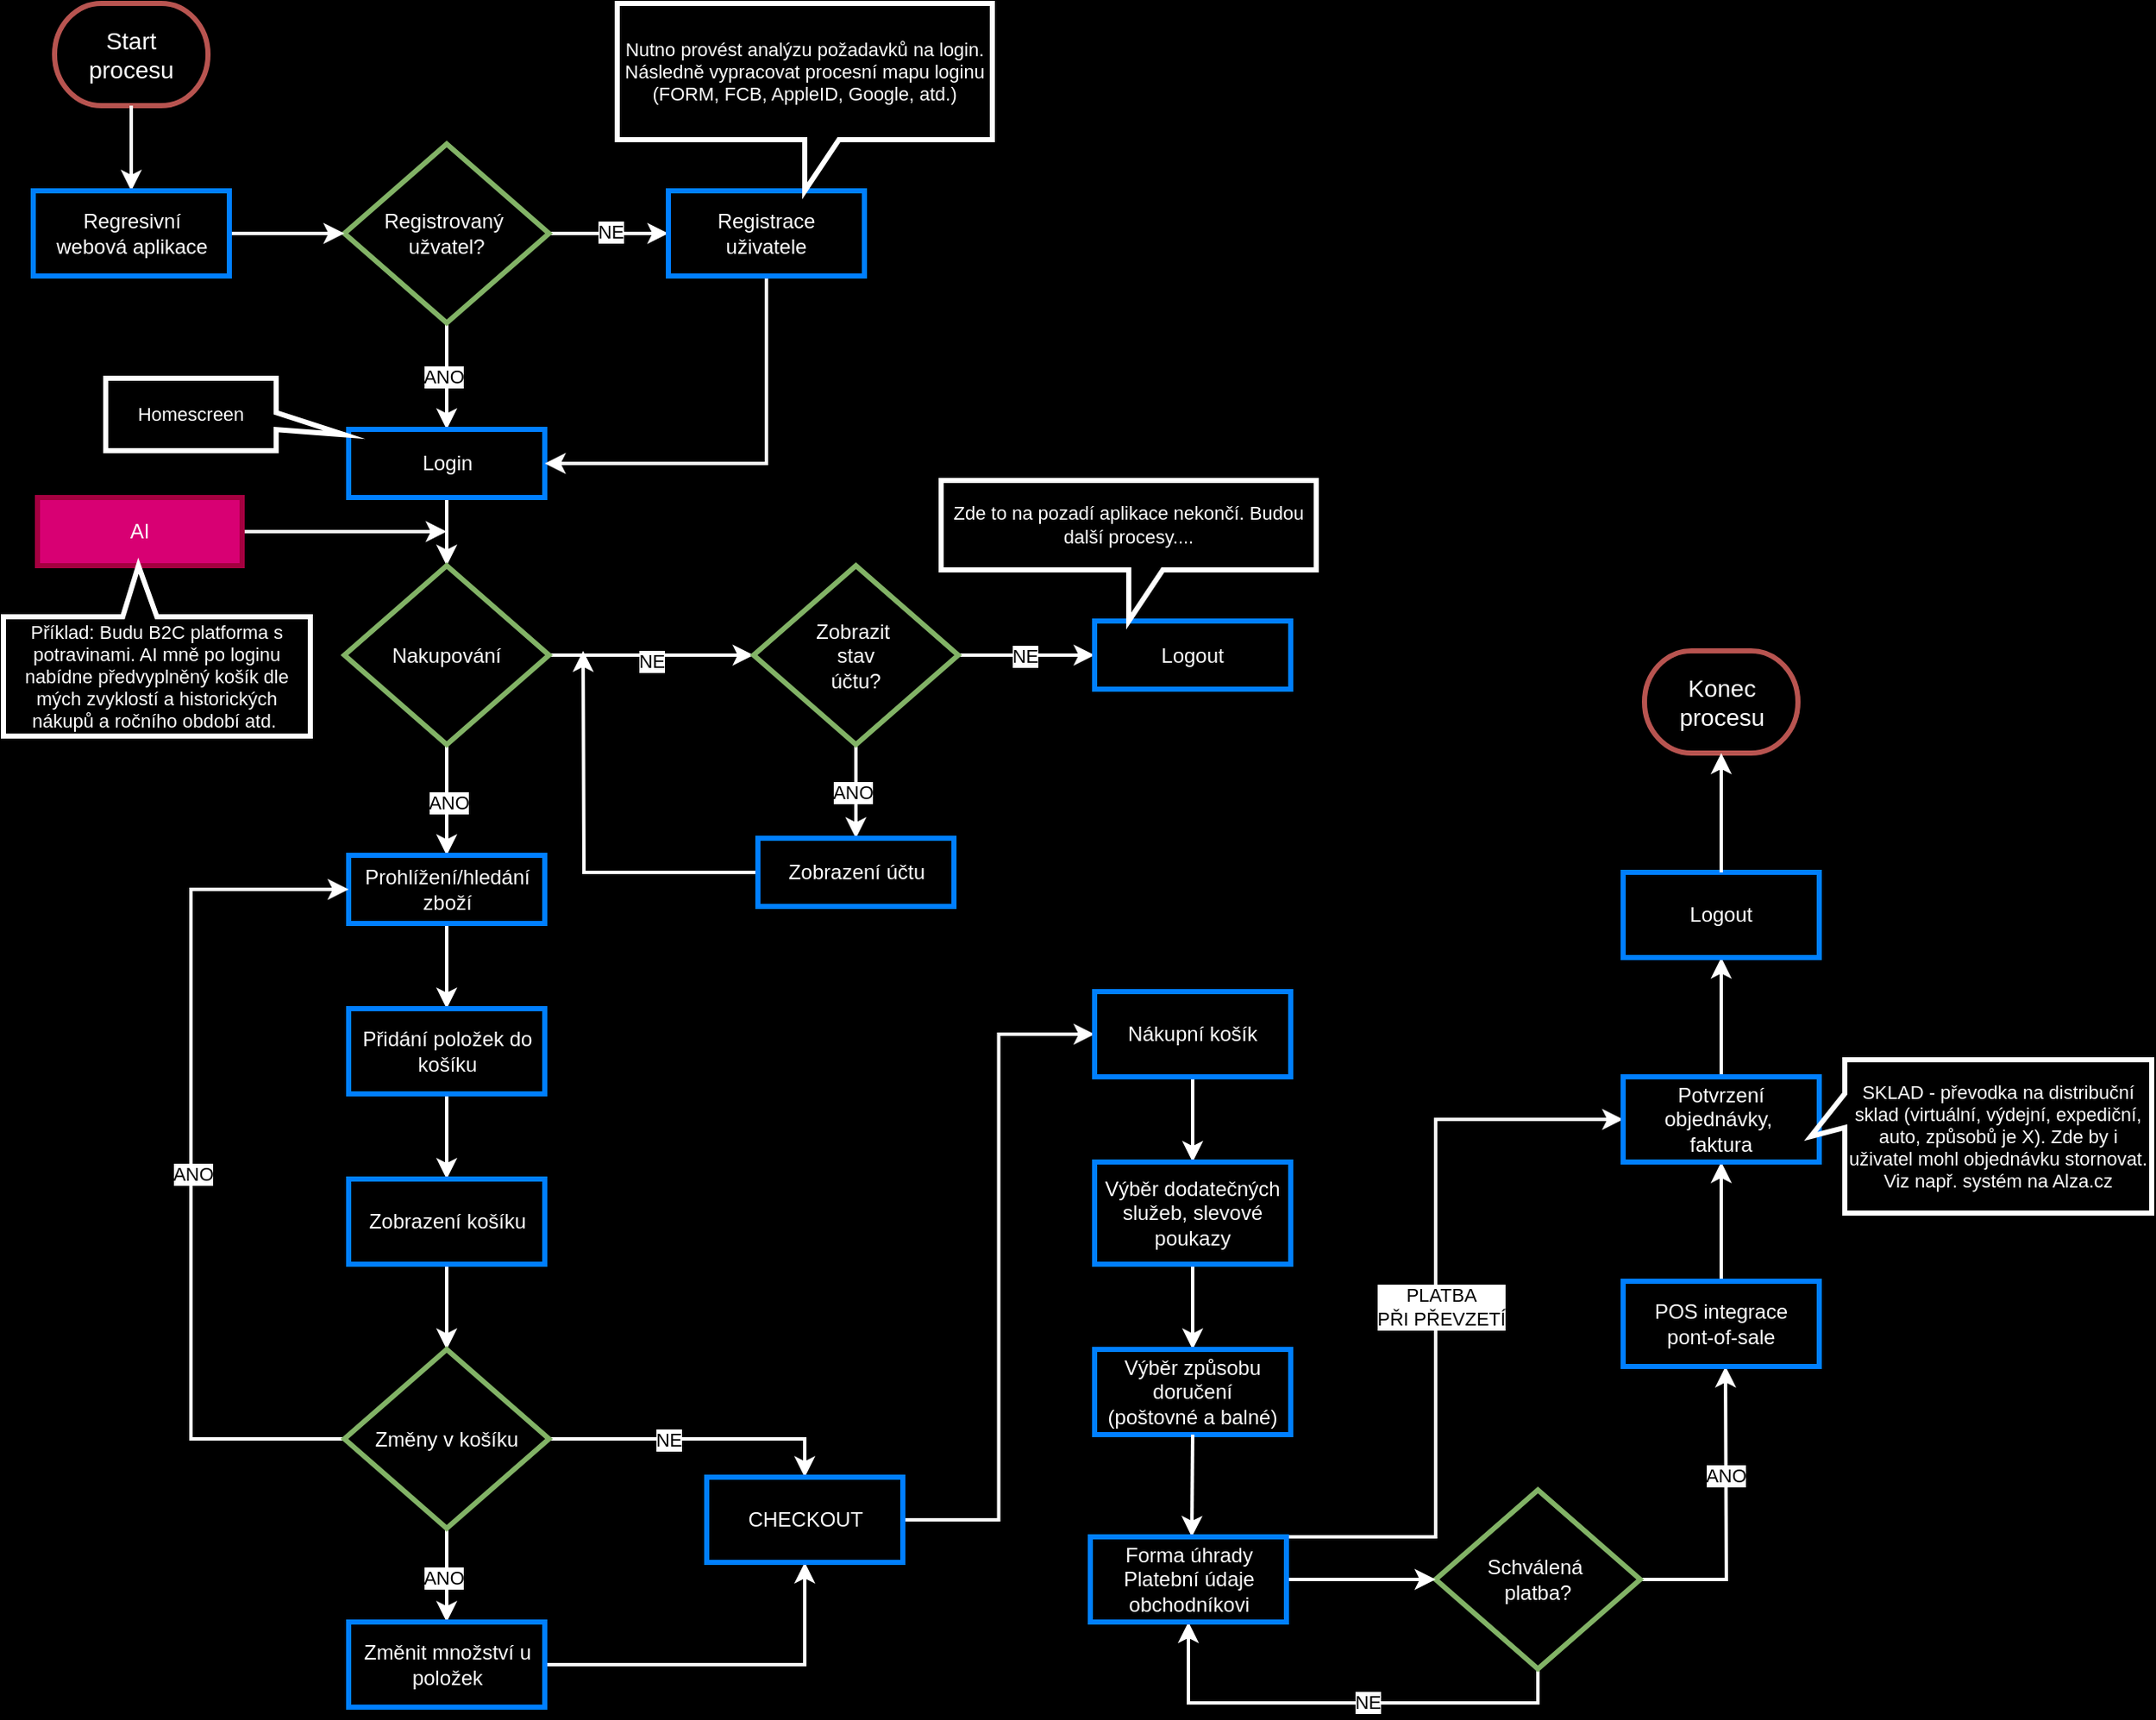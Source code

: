 <mxfile version="22.0.4" type="github">
  <diagram name="Stránka-1" id="Jwr_ngSSeS8odms0Ehvh">
    <mxGraphModel dx="1706" dy="1139" grid="1" gridSize="10" guides="1" tooltips="1" connect="1" arrows="1" fold="1" page="1" pageScale="1" pageWidth="1654" pageHeight="1169" background="#000000" math="0" shadow="0">
      <root>
        <mxCell id="0" />
        <mxCell id="1" parent="0" />
        <mxCell id="b86m0T5GuSQYJgRvHUSm-3" value="&lt;font style=&quot;font-size: 14px;&quot; color=&quot;#ffffff&quot;&gt;Konec procesu&lt;/font&gt;" style="strokeWidth=3;html=1;shape=mxgraph.flowchart.terminator;whiteSpace=wrap;fillColor=none;strokeColor=#b85450;fillStyle=auto;" parent="1" vertex="1">
          <mxGeometry x="972.5" y="420" width="90" height="60" as="geometry" />
        </mxCell>
        <mxCell id="b86m0T5GuSQYJgRvHUSm-7" value="" style="edgeStyle=orthogonalEdgeStyle;rounded=0;orthogonalLoop=1;jettySize=auto;html=1;" parent="1" source="b86m0T5GuSQYJgRvHUSm-8" target="b86m0T5GuSQYJgRvHUSm-6" edge="1">
          <mxGeometry relative="1" as="geometry" />
        </mxCell>
        <mxCell id="b86m0T5GuSQYJgRvHUSm-13" style="edgeStyle=orthogonalEdgeStyle;rounded=0;orthogonalLoop=1;jettySize=auto;html=1;exitX=0.5;exitY=1;exitDx=0;exitDy=0;exitPerimeter=0;" parent="1" source="b86m0T5GuSQYJgRvHUSm-4" target="b86m0T5GuSQYJgRvHUSm-11" edge="1">
          <mxGeometry relative="1" as="geometry" />
        </mxCell>
        <mxCell id="b86m0T5GuSQYJgRvHUSm-14" style="edgeStyle=orthogonalEdgeStyle;rounded=0;orthogonalLoop=1;jettySize=auto;html=1;entryX=0.5;entryY=0;entryDx=0;entryDy=0;" parent="1" source="b86m0T5GuSQYJgRvHUSm-4" target="b86m0T5GuSQYJgRvHUSm-11" edge="1">
          <mxGeometry relative="1" as="geometry" />
        </mxCell>
        <mxCell id="b86m0T5GuSQYJgRvHUSm-4" value="&lt;font style=&quot;font-size: 14px;&quot; color=&quot;#ffffff&quot;&gt;Start&lt;br&gt;procesu&lt;br&gt;&lt;/font&gt;" style="strokeWidth=3;html=1;shape=mxgraph.flowchart.terminator;whiteSpace=wrap;fillColor=none;strokeColor=#b85450;fillStyle=auto;" parent="1" vertex="1">
          <mxGeometry x="40" y="40" width="90" height="60" as="geometry" />
        </mxCell>
        <mxCell id="b86m0T5GuSQYJgRvHUSm-9" value="" style="edgeStyle=orthogonalEdgeStyle;rounded=0;orthogonalLoop=1;jettySize=auto;html=1;" parent="1" source="b86m0T5GuSQYJgRvHUSm-6" target="b86m0T5GuSQYJgRvHUSm-8" edge="1">
          <mxGeometry relative="1" as="geometry" />
        </mxCell>
        <mxCell id="b86m0T5GuSQYJgRvHUSm-21" style="edgeStyle=orthogonalEdgeStyle;shape=connector;rounded=0;orthogonalLoop=1;jettySize=auto;html=1;exitX=1;exitY=0.5;exitDx=0;exitDy=0;entryX=0;entryY=0.5;entryDx=0;entryDy=0;labelBackgroundColor=default;strokeColor=#FFFFFF;strokeWidth=2;align=center;verticalAlign=middle;fontFamily=Helvetica;fontSize=11;fontColor=default;endArrow=classic;" parent="1" source="b86m0T5GuSQYJgRvHUSm-6" target="b86m0T5GuSQYJgRvHUSm-20" edge="1">
          <mxGeometry relative="1" as="geometry" />
        </mxCell>
        <mxCell id="b86m0T5GuSQYJgRvHUSm-23" value="NE" style="edgeLabel;html=1;align=center;verticalAlign=middle;resizable=0;points=[];fontSize=11;fontFamily=Helvetica;fontColor=default;" parent="b86m0T5GuSQYJgRvHUSm-21" vertex="1" connectable="0">
          <mxGeometry x="0.01" y="1" relative="1" as="geometry">
            <mxPoint as="offset" />
          </mxGeometry>
        </mxCell>
        <mxCell id="b86m0T5GuSQYJgRvHUSm-25" style="edgeStyle=orthogonalEdgeStyle;shape=connector;rounded=0;orthogonalLoop=1;jettySize=auto;html=1;exitX=0.5;exitY=1;exitDx=0;exitDy=0;entryX=0.5;entryY=0;entryDx=0;entryDy=0;labelBackgroundColor=default;strokeColor=#FFFFFF;strokeWidth=2;align=center;verticalAlign=middle;fontFamily=Helvetica;fontSize=11;fontColor=default;endArrow=classic;" parent="1" source="b86m0T5GuSQYJgRvHUSm-6" target="b86m0T5GuSQYJgRvHUSm-8" edge="1">
          <mxGeometry relative="1" as="geometry" />
        </mxCell>
        <mxCell id="b86m0T5GuSQYJgRvHUSm-26" value="ANO" style="edgeLabel;html=1;align=center;verticalAlign=middle;resizable=0;points=[];fontSize=11;fontFamily=Helvetica;fontColor=default;" parent="b86m0T5GuSQYJgRvHUSm-25" vertex="1" connectable="0">
          <mxGeometry x="-0.019" y="-2" relative="1" as="geometry">
            <mxPoint y="1" as="offset" />
          </mxGeometry>
        </mxCell>
        <mxCell id="b86m0T5GuSQYJgRvHUSm-6" value="&lt;font color=&quot;#ffffff&quot;&gt;Registrovaný&amp;nbsp;&lt;br&gt;užvatel?&lt;br&gt;&lt;/font&gt;" style="rhombus;whiteSpace=wrap;html=1;fillColor=none;strokeColor=#82b366;strokeWidth=3;fillStyle=auto;" parent="1" vertex="1">
          <mxGeometry x="210" y="122.5" width="120" height="105" as="geometry" />
        </mxCell>
        <mxCell id="b86m0T5GuSQYJgRvHUSm-45" style="edgeStyle=orthogonalEdgeStyle;shape=connector;rounded=0;orthogonalLoop=1;jettySize=auto;html=1;entryX=0.5;entryY=0;entryDx=0;entryDy=0;labelBackgroundColor=default;strokeColor=#FFFFFF;strokeWidth=2;align=center;verticalAlign=middle;fontFamily=Helvetica;fontSize=11;fontColor=default;endArrow=classic;" parent="1" source="b86m0T5GuSQYJgRvHUSm-8" target="b86m0T5GuSQYJgRvHUSm-32" edge="1">
          <mxGeometry relative="1" as="geometry" />
        </mxCell>
        <mxCell id="b86m0T5GuSQYJgRvHUSm-8" value="&lt;font color=&quot;#ffffff&quot;&gt;Login&lt;/font&gt;" style="whiteSpace=wrap;html=1;fillColor=none;strokeColor=#007FFF;strokeWidth=3;fillStyle=auto;" parent="1" vertex="1">
          <mxGeometry x="212.5" y="290" width="115" height="40" as="geometry" />
        </mxCell>
        <mxCell id="b86m0T5GuSQYJgRvHUSm-12" value="" style="edgeStyle=orthogonalEdgeStyle;rounded=0;orthogonalLoop=1;jettySize=auto;html=1;strokeColor=#FFFFFF;strokeWidth=2;" parent="1" source="b86m0T5GuSQYJgRvHUSm-4" target="b86m0T5GuSQYJgRvHUSm-11" edge="1">
          <mxGeometry relative="1" as="geometry">
            <mxPoint x="130" y="70" as="sourcePoint" />
            <mxPoint x="340" y="70" as="targetPoint" />
          </mxGeometry>
        </mxCell>
        <mxCell id="b86m0T5GuSQYJgRvHUSm-18" style="edgeStyle=orthogonalEdgeStyle;shape=connector;rounded=0;orthogonalLoop=1;jettySize=auto;html=1;exitX=1;exitY=0.5;exitDx=0;exitDy=0;entryX=0;entryY=0.5;entryDx=0;entryDy=0;labelBackgroundColor=default;strokeColor=#FFFFFF;strokeWidth=2;align=center;verticalAlign=middle;fontFamily=Helvetica;fontSize=11;fontColor=default;endArrow=classic;" parent="1" source="b86m0T5GuSQYJgRvHUSm-11" target="b86m0T5GuSQYJgRvHUSm-6" edge="1">
          <mxGeometry relative="1" as="geometry" />
        </mxCell>
        <mxCell id="b86m0T5GuSQYJgRvHUSm-11" value="&lt;font color=&quot;#ffffff&quot;&gt;Regresivní &lt;br&gt;webová aplikace&lt;/font&gt;" style="whiteSpace=wrap;html=1;fillColor=none;strokeColor=#007FFF;strokeWidth=3;fillStyle=auto;" parent="1" vertex="1">
          <mxGeometry x="27.5" y="150" width="115" height="50" as="geometry" />
        </mxCell>
        <mxCell id="b86m0T5GuSQYJgRvHUSm-27" style="edgeStyle=orthogonalEdgeStyle;shape=connector;rounded=0;orthogonalLoop=1;jettySize=auto;html=1;exitX=0.5;exitY=1;exitDx=0;exitDy=0;labelBackgroundColor=default;strokeColor=#FFFFFF;strokeWidth=2;align=center;verticalAlign=middle;fontFamily=Helvetica;fontSize=11;fontColor=default;endArrow=classic;entryX=1;entryY=0.5;entryDx=0;entryDy=0;" parent="1" source="b86m0T5GuSQYJgRvHUSm-20" target="b86m0T5GuSQYJgRvHUSm-8" edge="1">
          <mxGeometry relative="1" as="geometry">
            <mxPoint x="340.0" y="310" as="targetPoint" />
          </mxGeometry>
        </mxCell>
        <mxCell id="b86m0T5GuSQYJgRvHUSm-20" value="&lt;font color=&quot;#ffffff&quot;&gt;&lt;span style=&quot;caret-color: rgb(255, 255, 255);&quot;&gt;Registrace &lt;br&gt;uživatele&lt;/span&gt;&lt;/font&gt;" style="whiteSpace=wrap;html=1;fillColor=none;strokeColor=#007FFF;strokeWidth=3;fillStyle=auto;" parent="1" vertex="1">
          <mxGeometry x="400" y="150" width="115" height="50" as="geometry" />
        </mxCell>
        <mxCell id="b86m0T5GuSQYJgRvHUSm-34" style="edgeStyle=orthogonalEdgeStyle;shape=connector;rounded=0;orthogonalLoop=1;jettySize=auto;html=1;exitX=1;exitY=0.5;exitDx=0;exitDy=0;entryX=0;entryY=0.5;entryDx=0;entryDy=0;labelBackgroundColor=default;strokeColor=#FFFFFF;strokeWidth=2;align=center;verticalAlign=middle;fontFamily=Helvetica;fontSize=11;fontColor=default;endArrow=classic;" parent="1" source="b86m0T5GuSQYJgRvHUSm-32" target="b86m0T5GuSQYJgRvHUSm-33" edge="1">
          <mxGeometry relative="1" as="geometry" />
        </mxCell>
        <mxCell id="b86m0T5GuSQYJgRvHUSm-39" value="NE" style="edgeLabel;html=1;align=center;verticalAlign=middle;resizable=0;points=[];fontSize=11;fontFamily=Helvetica;fontColor=default;" parent="b86m0T5GuSQYJgRvHUSm-34" vertex="1" connectable="0">
          <mxGeometry x="-0.005" y="-3" relative="1" as="geometry">
            <mxPoint as="offset" />
          </mxGeometry>
        </mxCell>
        <mxCell id="b86m0T5GuSQYJgRvHUSm-51" style="edgeStyle=orthogonalEdgeStyle;shape=connector;rounded=0;orthogonalLoop=1;jettySize=auto;html=1;entryX=0.5;entryY=0;entryDx=0;entryDy=0;labelBackgroundColor=default;strokeColor=#FFFFFF;strokeWidth=2;align=center;verticalAlign=middle;fontFamily=Helvetica;fontSize=11;fontColor=default;endArrow=classic;" parent="1" source="b86m0T5GuSQYJgRvHUSm-32" target="b86m0T5GuSQYJgRvHUSm-50" edge="1">
          <mxGeometry relative="1" as="geometry" />
        </mxCell>
        <mxCell id="b86m0T5GuSQYJgRvHUSm-52" value="&lt;span style=&quot;white-space: pre;&quot;&gt;ANO&lt;/span&gt;" style="edgeLabel;html=1;align=center;verticalAlign=middle;resizable=0;points=[];fontSize=11;fontFamily=Helvetica;fontColor=default;" parent="b86m0T5GuSQYJgRvHUSm-51" vertex="1" connectable="0">
          <mxGeometry x="0.049" y="1" relative="1" as="geometry">
            <mxPoint as="offset" />
          </mxGeometry>
        </mxCell>
        <mxCell id="b86m0T5GuSQYJgRvHUSm-32" value="&lt;font color=&quot;#ffffff&quot;&gt;Nakupování&lt;br&gt;&lt;/font&gt;" style="rhombus;whiteSpace=wrap;html=1;fillColor=none;strokeColor=#82b366;strokeWidth=3;fillStyle=auto;" parent="1" vertex="1">
          <mxGeometry x="210" y="370" width="120" height="105" as="geometry" />
        </mxCell>
        <mxCell id="b86m0T5GuSQYJgRvHUSm-36" style="edgeStyle=orthogonalEdgeStyle;shape=connector;rounded=0;orthogonalLoop=1;jettySize=auto;html=1;exitX=1;exitY=0.5;exitDx=0;exitDy=0;labelBackgroundColor=default;strokeColor=#FFFFFF;strokeWidth=2;align=center;verticalAlign=middle;fontFamily=Helvetica;fontSize=11;fontColor=default;endArrow=classic;" parent="1" source="b86m0T5GuSQYJgRvHUSm-33" target="b86m0T5GuSQYJgRvHUSm-35" edge="1">
          <mxGeometry relative="1" as="geometry" />
        </mxCell>
        <mxCell id="b86m0T5GuSQYJgRvHUSm-40" value="NE" style="edgeLabel;html=1;align=center;verticalAlign=middle;resizable=0;points=[];fontSize=11;fontFamily=Helvetica;fontColor=default;" parent="b86m0T5GuSQYJgRvHUSm-36" vertex="1" connectable="0">
          <mxGeometry x="-0.043" relative="1" as="geometry">
            <mxPoint as="offset" />
          </mxGeometry>
        </mxCell>
        <mxCell id="b86m0T5GuSQYJgRvHUSm-42" style="edgeStyle=orthogonalEdgeStyle;shape=connector;rounded=0;orthogonalLoop=1;jettySize=auto;html=1;exitX=0.5;exitY=1;exitDx=0;exitDy=0;entryX=0.5;entryY=0;entryDx=0;entryDy=0;labelBackgroundColor=default;strokeColor=#FFFFFF;strokeWidth=2;align=center;verticalAlign=middle;fontFamily=Helvetica;fontSize=11;fontColor=default;endArrow=classic;" parent="1" source="b86m0T5GuSQYJgRvHUSm-33" target="b86m0T5GuSQYJgRvHUSm-37" edge="1">
          <mxGeometry relative="1" as="geometry" />
        </mxCell>
        <mxCell id="b86m0T5GuSQYJgRvHUSm-43" value="ANO" style="edgeLabel;html=1;align=center;verticalAlign=middle;resizable=0;points=[];fontSize=11;fontFamily=Helvetica;fontColor=default;" parent="b86m0T5GuSQYJgRvHUSm-42" vertex="1" connectable="0">
          <mxGeometry x="-0.003" y="-2" relative="1" as="geometry">
            <mxPoint as="offset" />
          </mxGeometry>
        </mxCell>
        <mxCell id="b86m0T5GuSQYJgRvHUSm-33" value="&lt;font color=&quot;#ffffff&quot;&gt;Zobrazit&amp;nbsp;&lt;br&gt;stav&lt;br&gt;účtu?&lt;br&gt;&lt;/font&gt;" style="rhombus;whiteSpace=wrap;html=1;fillColor=none;strokeColor=#82b366;strokeWidth=3;fillStyle=auto;" parent="1" vertex="1">
          <mxGeometry x="450" y="370" width="120" height="105" as="geometry" />
        </mxCell>
        <mxCell id="b86m0T5GuSQYJgRvHUSm-35" value="&lt;font color=&quot;#ffffff&quot;&gt;Logout&lt;/font&gt;" style="whiteSpace=wrap;html=1;fillColor=none;strokeColor=#007FFF;strokeWidth=3;fillStyle=auto;" parent="1" vertex="1">
          <mxGeometry x="650" y="402.5" width="115" height="40" as="geometry" />
        </mxCell>
        <mxCell id="b86m0T5GuSQYJgRvHUSm-38" style="edgeStyle=orthogonalEdgeStyle;shape=connector;rounded=0;orthogonalLoop=1;jettySize=auto;html=1;labelBackgroundColor=default;strokeColor=#FFFFFF;strokeWidth=2;align=center;verticalAlign=middle;fontFamily=Helvetica;fontSize=11;fontColor=default;endArrow=classic;" parent="1" source="b86m0T5GuSQYJgRvHUSm-37" edge="1">
          <mxGeometry relative="1" as="geometry">
            <mxPoint x="350" y="420" as="targetPoint" />
          </mxGeometry>
        </mxCell>
        <mxCell id="b86m0T5GuSQYJgRvHUSm-37" value="&lt;font color=&quot;#ffffff&quot;&gt;Zobrazení účtu&lt;/font&gt;" style="whiteSpace=wrap;html=1;fillColor=none;strokeColor=#007FFF;strokeWidth=3;fillStyle=auto;" parent="1" vertex="1">
          <mxGeometry x="452.5" y="530" width="115" height="40" as="geometry" />
        </mxCell>
        <mxCell id="b86m0T5GuSQYJgRvHUSm-47" style="edgeStyle=orthogonalEdgeStyle;shape=connector;rounded=0;orthogonalLoop=1;jettySize=auto;html=1;labelBackgroundColor=default;strokeColor=#FFFFFF;strokeWidth=2;align=center;verticalAlign=middle;fontFamily=Helvetica;fontSize=11;fontColor=default;endArrow=classic;" parent="1" source="b86m0T5GuSQYJgRvHUSm-46" edge="1">
          <mxGeometry relative="1" as="geometry">
            <mxPoint x="270" y="350" as="targetPoint" />
          </mxGeometry>
        </mxCell>
        <mxCell id="b86m0T5GuSQYJgRvHUSm-46" value="&lt;font color=&quot;#ffffff&quot;&gt;AI&lt;/font&gt;" style="whiteSpace=wrap;html=1;fillColor=#d80073;strokeColor=#A50040;strokeWidth=3;fillStyle=auto;glass=0;fontColor=#ffffff;" parent="1" vertex="1">
          <mxGeometry x="30" y="330" width="120" height="40" as="geometry" />
        </mxCell>
        <mxCell id="b86m0T5GuSQYJgRvHUSm-64" style="edgeStyle=orthogonalEdgeStyle;shape=connector;rounded=0;orthogonalLoop=1;jettySize=auto;html=1;entryX=0.5;entryY=0;entryDx=0;entryDy=0;labelBackgroundColor=default;strokeColor=#FFFFFF;strokeWidth=2;align=center;verticalAlign=middle;fontFamily=Helvetica;fontSize=11;fontColor=default;endArrow=classic;" parent="1" source="b86m0T5GuSQYJgRvHUSm-50" target="b86m0T5GuSQYJgRvHUSm-56" edge="1">
          <mxGeometry relative="1" as="geometry" />
        </mxCell>
        <mxCell id="b86m0T5GuSQYJgRvHUSm-50" value="&lt;font color=&quot;#ffffff&quot;&gt;Prohlížení/hledání&lt;br&gt;zboží&lt;br&gt;&lt;/font&gt;" style="whiteSpace=wrap;html=1;fillColor=none;strokeColor=#007FFF;strokeWidth=3;fillStyle=auto;" parent="1" vertex="1">
          <mxGeometry x="212.5" y="540" width="115" height="40" as="geometry" />
        </mxCell>
        <mxCell id="b86m0T5GuSQYJgRvHUSm-53" value="Nutno provést analýzu požadavků na login. Následně vypracovat procesní mapu loginu (FORM, FCB, AppleID, Google, atd.)" style="shape=callout;whiteSpace=wrap;html=1;perimeter=calloutPerimeter;fontFamily=Helvetica;fontSize=11;fillColor=none;strokeColor=#FFFFFF;fontColor=#FFFFFF;strokeWidth=3;" parent="1" vertex="1">
          <mxGeometry x="370" y="40" width="220" height="110" as="geometry" />
        </mxCell>
        <mxCell id="b86m0T5GuSQYJgRvHUSm-54" value="Příklad: Budu B2C platforma s potravinami. AI mně po loginu nabídne předvyplněný košík dle mých zvyklostí a historických nákupů a ročního období atd.&amp;nbsp;" style="shape=callout;whiteSpace=wrap;html=1;perimeter=calloutPerimeter;fontFamily=Helvetica;fontSize=11;fillColor=none;strokeColor=#FFFFFF;fontColor=#FFFFFF;strokeWidth=3;position2=0.56;direction=west;" parent="1" vertex="1">
          <mxGeometry x="10" y="370" width="180" height="100" as="geometry" />
        </mxCell>
        <mxCell id="b86m0T5GuSQYJgRvHUSm-55" value="Zde to na pozadí aplikace nekončí. Budou další procesy...." style="shape=callout;whiteSpace=wrap;html=1;perimeter=calloutPerimeter;fontFamily=Helvetica;fontSize=11;fillColor=none;strokeColor=#FFFFFF;fontColor=#FFFFFF;strokeWidth=3;" parent="1" vertex="1">
          <mxGeometry x="560" y="320" width="220" height="82.5" as="geometry" />
        </mxCell>
        <mxCell id="b86m0T5GuSQYJgRvHUSm-65" style="edgeStyle=orthogonalEdgeStyle;shape=connector;rounded=0;orthogonalLoop=1;jettySize=auto;html=1;entryX=0.5;entryY=0;entryDx=0;entryDy=0;labelBackgroundColor=default;strokeColor=#FFFFFF;strokeWidth=2;align=center;verticalAlign=middle;fontFamily=Helvetica;fontSize=11;fontColor=default;endArrow=classic;" parent="1" source="b86m0T5GuSQYJgRvHUSm-56" target="b86m0T5GuSQYJgRvHUSm-57" edge="1">
          <mxGeometry relative="1" as="geometry" />
        </mxCell>
        <mxCell id="b86m0T5GuSQYJgRvHUSm-56" value="&lt;font color=&quot;#ffffff&quot;&gt;Přidání položek do košíku&lt;br&gt;&lt;/font&gt;" style="whiteSpace=wrap;html=1;fillColor=none;strokeColor=#007FFF;strokeWidth=3;fillStyle=auto;" parent="1" vertex="1">
          <mxGeometry x="212.5" y="630" width="115" height="50" as="geometry" />
        </mxCell>
        <mxCell id="b86m0T5GuSQYJgRvHUSm-66" style="edgeStyle=orthogonalEdgeStyle;shape=connector;rounded=0;orthogonalLoop=1;jettySize=auto;html=1;exitX=0.5;exitY=1;exitDx=0;exitDy=0;entryX=0.5;entryY=0;entryDx=0;entryDy=0;labelBackgroundColor=default;strokeColor=#FFFFFF;strokeWidth=2;align=center;verticalAlign=middle;fontFamily=Helvetica;fontSize=11;fontColor=default;endArrow=classic;" parent="1" source="b86m0T5GuSQYJgRvHUSm-57" target="b86m0T5GuSQYJgRvHUSm-58" edge="1">
          <mxGeometry relative="1" as="geometry" />
        </mxCell>
        <mxCell id="b86m0T5GuSQYJgRvHUSm-57" value="&lt;font color=&quot;#ffffff&quot;&gt;Zobrazení košíku&lt;br&gt;&lt;/font&gt;" style="whiteSpace=wrap;html=1;fillColor=none;strokeColor=#007FFF;strokeWidth=3;fillStyle=auto;" parent="1" vertex="1">
          <mxGeometry x="212.5" y="730" width="115" height="50" as="geometry" />
        </mxCell>
        <mxCell id="b86m0T5GuSQYJgRvHUSm-68" style="edgeStyle=orthogonalEdgeStyle;shape=connector;rounded=0;orthogonalLoop=1;jettySize=auto;html=1;exitX=0;exitY=0.5;exitDx=0;exitDy=0;entryX=0;entryY=0.5;entryDx=0;entryDy=0;labelBackgroundColor=default;strokeColor=#FFFFFF;strokeWidth=2;align=center;verticalAlign=middle;fontFamily=Helvetica;fontSize=11;fontColor=default;endArrow=classic;" parent="1" source="b86m0T5GuSQYJgRvHUSm-58" target="b86m0T5GuSQYJgRvHUSm-50" edge="1">
          <mxGeometry relative="1" as="geometry">
            <Array as="points">
              <mxPoint x="120" y="883" />
              <mxPoint x="120" y="560" />
            </Array>
          </mxGeometry>
        </mxCell>
        <mxCell id="b86m0T5GuSQYJgRvHUSm-69" value="ANO" style="edgeLabel;html=1;align=center;verticalAlign=middle;resizable=0;points=[];fontSize=11;fontFamily=Helvetica;fontColor=default;" parent="b86m0T5GuSQYJgRvHUSm-68" vertex="1" connectable="0">
          <mxGeometry x="-0.026" y="-1" relative="1" as="geometry">
            <mxPoint as="offset" />
          </mxGeometry>
        </mxCell>
        <mxCell id="b86m0T5GuSQYJgRvHUSm-70" style="edgeStyle=orthogonalEdgeStyle;shape=connector;rounded=0;orthogonalLoop=1;jettySize=auto;html=1;exitX=0.5;exitY=1;exitDx=0;exitDy=0;entryX=0.5;entryY=0;entryDx=0;entryDy=0;labelBackgroundColor=default;strokeColor=#FFFFFF;strokeWidth=2;align=center;verticalAlign=middle;fontFamily=Helvetica;fontSize=11;fontColor=default;endArrow=classic;" parent="1" source="b86m0T5GuSQYJgRvHUSm-58" target="b86m0T5GuSQYJgRvHUSm-59" edge="1">
          <mxGeometry relative="1" as="geometry" />
        </mxCell>
        <mxCell id="b86m0T5GuSQYJgRvHUSm-71" value="ANO" style="edgeLabel;html=1;align=center;verticalAlign=middle;resizable=0;points=[];fontSize=11;fontFamily=Helvetica;fontColor=default;" parent="b86m0T5GuSQYJgRvHUSm-70" vertex="1" connectable="0">
          <mxGeometry x="0.049" y="-2" relative="1" as="geometry">
            <mxPoint as="offset" />
          </mxGeometry>
        </mxCell>
        <mxCell id="b86m0T5GuSQYJgRvHUSm-74" style="edgeStyle=orthogonalEdgeStyle;shape=connector;rounded=0;orthogonalLoop=1;jettySize=auto;html=1;exitX=1;exitY=0.5;exitDx=0;exitDy=0;entryX=0.5;entryY=0;entryDx=0;entryDy=0;labelBackgroundColor=default;strokeColor=#FFFFFF;strokeWidth=2;align=center;verticalAlign=middle;fontFamily=Helvetica;fontSize=11;fontColor=default;endArrow=classic;" parent="1" source="b86m0T5GuSQYJgRvHUSm-58" target="b86m0T5GuSQYJgRvHUSm-72" edge="1">
          <mxGeometry relative="1" as="geometry" />
        </mxCell>
        <mxCell id="b86m0T5GuSQYJgRvHUSm-75" value="NE" style="edgeLabel;html=1;align=center;verticalAlign=middle;resizable=0;points=[];fontSize=11;fontFamily=Helvetica;fontColor=default;" parent="b86m0T5GuSQYJgRvHUSm-74" vertex="1" connectable="0">
          <mxGeometry x="-0.191" relative="1" as="geometry">
            <mxPoint as="offset" />
          </mxGeometry>
        </mxCell>
        <mxCell id="b86m0T5GuSQYJgRvHUSm-58" value="&lt;font color=&quot;#ffffff&quot;&gt;Změny v košíku&lt;br&gt;&lt;/font&gt;" style="rhombus;whiteSpace=wrap;html=1;fillColor=none;strokeColor=#82b366;strokeWidth=3;fillStyle=auto;" parent="1" vertex="1">
          <mxGeometry x="210" y="830" width="120" height="105" as="geometry" />
        </mxCell>
        <mxCell id="b86m0T5GuSQYJgRvHUSm-73" style="edgeStyle=orthogonalEdgeStyle;shape=connector;rounded=0;orthogonalLoop=1;jettySize=auto;html=1;exitX=1;exitY=0.5;exitDx=0;exitDy=0;entryX=0.5;entryY=1;entryDx=0;entryDy=0;labelBackgroundColor=default;strokeColor=#FFFFFF;strokeWidth=2;align=center;verticalAlign=middle;fontFamily=Helvetica;fontSize=11;fontColor=default;endArrow=classic;" parent="1" source="b86m0T5GuSQYJgRvHUSm-59" target="b86m0T5GuSQYJgRvHUSm-72" edge="1">
          <mxGeometry relative="1" as="geometry" />
        </mxCell>
        <mxCell id="b86m0T5GuSQYJgRvHUSm-59" value="&lt;font color=&quot;#ffffff&quot;&gt;Změnit množství u položek&lt;br&gt;&lt;/font&gt;" style="whiteSpace=wrap;html=1;fillColor=none;strokeColor=#007FFF;strokeWidth=3;fillStyle=auto;" parent="1" vertex="1">
          <mxGeometry x="212.5" y="990" width="115" height="50" as="geometry" />
        </mxCell>
        <mxCell id="AvYvzE_Yt6RH5DRUqN7c-3" style="edgeStyle=orthogonalEdgeStyle;shape=connector;rounded=0;orthogonalLoop=1;jettySize=auto;html=1;exitX=1;exitY=0.5;exitDx=0;exitDy=0;entryX=0;entryY=0.5;entryDx=0;entryDy=0;labelBackgroundColor=default;strokeColor=#FFFFFF;strokeWidth=2;align=center;verticalAlign=middle;fontFamily=Helvetica;fontSize=11;fontColor=default;endArrow=classic;" edge="1" parent="1" source="b86m0T5GuSQYJgRvHUSm-72" target="AvYvzE_Yt6RH5DRUqN7c-1">
          <mxGeometry relative="1" as="geometry" />
        </mxCell>
        <mxCell id="b86m0T5GuSQYJgRvHUSm-72" value="&lt;font color=&quot;#ffffff&quot;&gt;CHECKOUT&lt;br&gt;&lt;/font&gt;" style="whiteSpace=wrap;html=1;fillColor=none;strokeColor=#007FFF;strokeWidth=3;fillStyle=auto;" parent="1" vertex="1">
          <mxGeometry x="422.5" y="905" width="115" height="50" as="geometry" />
        </mxCell>
        <mxCell id="AvYvzE_Yt6RH5DRUqN7c-7" style="edgeStyle=orthogonalEdgeStyle;shape=connector;rounded=0;orthogonalLoop=1;jettySize=auto;html=1;exitX=0.5;exitY=1;exitDx=0;exitDy=0;entryX=0.5;entryY=0;entryDx=0;entryDy=0;labelBackgroundColor=default;strokeColor=#FFFFFF;strokeWidth=2;align=center;verticalAlign=middle;fontFamily=Helvetica;fontSize=11;fontColor=default;endArrow=classic;" edge="1" parent="1" source="AvYvzE_Yt6RH5DRUqN7c-1" target="AvYvzE_Yt6RH5DRUqN7c-5">
          <mxGeometry relative="1" as="geometry" />
        </mxCell>
        <mxCell id="AvYvzE_Yt6RH5DRUqN7c-1" value="&lt;font color=&quot;#ffffff&quot;&gt;Nákupní košík&lt;br&gt;&lt;/font&gt;" style="whiteSpace=wrap;html=1;fillColor=none;strokeColor=#007FFF;strokeWidth=3;fillStyle=auto;" vertex="1" parent="1">
          <mxGeometry x="650" y="620" width="115" height="50" as="geometry" />
        </mxCell>
        <mxCell id="AvYvzE_Yt6RH5DRUqN7c-9" style="edgeStyle=orthogonalEdgeStyle;shape=connector;rounded=0;orthogonalLoop=1;jettySize=auto;html=1;entryX=0.5;entryY=0;entryDx=0;entryDy=0;labelBackgroundColor=default;strokeColor=#FFFFFF;strokeWidth=2;align=center;verticalAlign=middle;fontFamily=Helvetica;fontSize=11;fontColor=default;endArrow=classic;" edge="1" parent="1" source="AvYvzE_Yt6RH5DRUqN7c-5" target="AvYvzE_Yt6RH5DRUqN7c-8">
          <mxGeometry relative="1" as="geometry" />
        </mxCell>
        <mxCell id="AvYvzE_Yt6RH5DRUqN7c-5" value="&lt;font color=&quot;#ffffff&quot;&gt;Výběr dodatečných služeb, slevové poukazy&lt;br&gt;&lt;/font&gt;" style="whiteSpace=wrap;html=1;fillColor=none;strokeColor=#007FFF;strokeWidth=3;fillStyle=auto;" vertex="1" parent="1">
          <mxGeometry x="650" y="720" width="115" height="60" as="geometry" />
        </mxCell>
        <mxCell id="AvYvzE_Yt6RH5DRUqN7c-8" value="&lt;font color=&quot;#ffffff&quot;&gt;Výběr způsobu doručení &lt;br&gt;(poštovné a balné)&lt;br&gt;&lt;/font&gt;" style="whiteSpace=wrap;html=1;fillColor=none;strokeColor=#007FFF;strokeWidth=3;fillStyle=auto;" vertex="1" parent="1">
          <mxGeometry x="650" y="830" width="115" height="50" as="geometry" />
        </mxCell>
        <mxCell id="AvYvzE_Yt6RH5DRUqN7c-16" style="edgeStyle=orthogonalEdgeStyle;shape=connector;rounded=0;orthogonalLoop=1;jettySize=auto;html=1;exitX=1;exitY=0.5;exitDx=0;exitDy=0;labelBackgroundColor=default;strokeColor=#FFFFFF;strokeWidth=2;align=center;verticalAlign=middle;fontFamily=Helvetica;fontSize=11;fontColor=default;endArrow=classic;" edge="1" parent="1" source="AvYvzE_Yt6RH5DRUqN7c-10">
          <mxGeometry relative="1" as="geometry">
            <mxPoint x="1020" y="840" as="targetPoint" />
          </mxGeometry>
        </mxCell>
        <mxCell id="AvYvzE_Yt6RH5DRUqN7c-18" value="ANO" style="edgeLabel;html=1;align=center;verticalAlign=middle;resizable=0;points=[];fontSize=11;fontFamily=Helvetica;fontColor=default;" vertex="1" connectable="0" parent="AvYvzE_Yt6RH5DRUqN7c-16">
          <mxGeometry x="0.273" y="1" relative="1" as="geometry">
            <mxPoint as="offset" />
          </mxGeometry>
        </mxCell>
        <mxCell id="AvYvzE_Yt6RH5DRUqN7c-19" style="edgeStyle=orthogonalEdgeStyle;shape=connector;rounded=0;orthogonalLoop=1;jettySize=auto;html=1;exitX=0.5;exitY=1;exitDx=0;exitDy=0;entryX=0.5;entryY=1;entryDx=0;entryDy=0;labelBackgroundColor=default;strokeColor=#FFFFFF;strokeWidth=2;align=center;verticalAlign=middle;fontFamily=Helvetica;fontSize=11;fontColor=default;endArrow=classic;" edge="1" parent="1" source="AvYvzE_Yt6RH5DRUqN7c-10" target="AvYvzE_Yt6RH5DRUqN7c-13">
          <mxGeometry relative="1" as="geometry" />
        </mxCell>
        <mxCell id="AvYvzE_Yt6RH5DRUqN7c-20" value="NE" style="edgeLabel;html=1;align=center;verticalAlign=middle;resizable=0;points=[];fontSize=11;fontFamily=Helvetica;fontColor=default;" vertex="1" connectable="0" parent="AvYvzE_Yt6RH5DRUqN7c-19">
          <mxGeometry x="-0.117" y="-1" relative="1" as="geometry">
            <mxPoint as="offset" />
          </mxGeometry>
        </mxCell>
        <mxCell id="AvYvzE_Yt6RH5DRUqN7c-10" value="&lt;font color=&quot;#ffffff&quot;&gt;Schválená&amp;nbsp;&lt;br&gt;platba?&lt;br&gt;&lt;/font&gt;" style="rhombus;whiteSpace=wrap;html=1;fillColor=none;strokeColor=#82b366;strokeWidth=3;fillStyle=auto;" vertex="1" parent="1">
          <mxGeometry x="850" y="912.5" width="120" height="105" as="geometry" />
        </mxCell>
        <mxCell id="AvYvzE_Yt6RH5DRUqN7c-11" style="edgeStyle=orthogonalEdgeStyle;shape=connector;rounded=0;orthogonalLoop=1;jettySize=auto;html=1;exitX=0.5;exitY=1;exitDx=0;exitDy=0;labelBackgroundColor=default;strokeColor=#FFFFFF;strokeWidth=2;align=center;verticalAlign=middle;fontFamily=Helvetica;fontSize=11;fontColor=default;endArrow=classic;" edge="1" parent="1" source="AvYvzE_Yt6RH5DRUqN7c-8">
          <mxGeometry relative="1" as="geometry">
            <mxPoint x="707" y="940" as="targetPoint" />
          </mxGeometry>
        </mxCell>
        <mxCell id="AvYvzE_Yt6RH5DRUqN7c-14" style="edgeStyle=orthogonalEdgeStyle;shape=connector;rounded=0;orthogonalLoop=1;jettySize=auto;html=1;exitX=1;exitY=0.5;exitDx=0;exitDy=0;entryX=0;entryY=0.5;entryDx=0;entryDy=0;labelBackgroundColor=default;strokeColor=#FFFFFF;strokeWidth=2;align=center;verticalAlign=middle;fontFamily=Helvetica;fontSize=11;fontColor=default;endArrow=classic;" edge="1" parent="1" source="AvYvzE_Yt6RH5DRUqN7c-13" target="AvYvzE_Yt6RH5DRUqN7c-10">
          <mxGeometry relative="1" as="geometry" />
        </mxCell>
        <mxCell id="AvYvzE_Yt6RH5DRUqN7c-25" style="edgeStyle=orthogonalEdgeStyle;shape=connector;rounded=0;orthogonalLoop=1;jettySize=auto;html=1;exitX=1;exitY=0;exitDx=0;exitDy=0;entryX=0;entryY=0.5;entryDx=0;entryDy=0;labelBackgroundColor=default;strokeColor=#FFFFFF;strokeWidth=2;align=center;verticalAlign=middle;fontFamily=Helvetica;fontSize=11;fontColor=default;endArrow=classic;" edge="1" parent="1" source="AvYvzE_Yt6RH5DRUqN7c-13" target="AvYvzE_Yt6RH5DRUqN7c-22">
          <mxGeometry relative="1" as="geometry">
            <Array as="points">
              <mxPoint x="850" y="940" />
              <mxPoint x="850" y="695" />
            </Array>
          </mxGeometry>
        </mxCell>
        <mxCell id="AvYvzE_Yt6RH5DRUqN7c-26" value="PLATBA &lt;br&gt;PŘI PŘEVZETÍ" style="edgeLabel;html=1;align=center;verticalAlign=middle;resizable=0;points=[];fontSize=11;fontFamily=Helvetica;fontColor=default;" vertex="1" connectable="0" parent="AvYvzE_Yt6RH5DRUqN7c-25">
          <mxGeometry x="0.011" y="-3" relative="1" as="geometry">
            <mxPoint y="1" as="offset" />
          </mxGeometry>
        </mxCell>
        <mxCell id="AvYvzE_Yt6RH5DRUqN7c-13" value="&lt;font color=&quot;#ffffff&quot;&gt;Forma úhrady&lt;br&gt;Platební údaje obchodníkovi&lt;br&gt;&lt;/font&gt;" style="whiteSpace=wrap;html=1;fillColor=none;strokeColor=#007FFF;strokeWidth=3;fillStyle=auto;" vertex="1" parent="1">
          <mxGeometry x="647.5" y="940" width="115" height="50" as="geometry" />
        </mxCell>
        <mxCell id="AvYvzE_Yt6RH5DRUqN7c-24" style="edgeStyle=orthogonalEdgeStyle;shape=connector;rounded=0;orthogonalLoop=1;jettySize=auto;html=1;exitX=0.5;exitY=0;exitDx=0;exitDy=0;labelBackgroundColor=default;strokeColor=#FFFFFF;strokeWidth=2;align=center;verticalAlign=middle;fontFamily=Helvetica;fontSize=11;fontColor=default;endArrow=classic;" edge="1" parent="1" source="AvYvzE_Yt6RH5DRUqN7c-21" target="AvYvzE_Yt6RH5DRUqN7c-22">
          <mxGeometry relative="1" as="geometry" />
        </mxCell>
        <mxCell id="AvYvzE_Yt6RH5DRUqN7c-21" value="&lt;font color=&quot;#ffffff&quot;&gt;POS integrace&lt;br&gt;pont-of-sale&lt;br&gt;&lt;/font&gt;" style="whiteSpace=wrap;html=1;fillColor=none;strokeColor=#007FFF;strokeWidth=3;fillStyle=auto;" vertex="1" parent="1">
          <mxGeometry x="960" y="790" width="115" height="50" as="geometry" />
        </mxCell>
        <mxCell id="AvYvzE_Yt6RH5DRUqN7c-29" style="edgeStyle=orthogonalEdgeStyle;shape=connector;rounded=0;orthogonalLoop=1;jettySize=auto;html=1;entryX=0.5;entryY=1;entryDx=0;entryDy=0;labelBackgroundColor=default;strokeColor=#FFFFFF;strokeWidth=2;align=center;verticalAlign=middle;fontFamily=Helvetica;fontSize=11;fontColor=default;endArrow=classic;" edge="1" parent="1" source="AvYvzE_Yt6RH5DRUqN7c-22" target="AvYvzE_Yt6RH5DRUqN7c-27">
          <mxGeometry relative="1" as="geometry" />
        </mxCell>
        <mxCell id="AvYvzE_Yt6RH5DRUqN7c-22" value="&lt;font color=&quot;#ffffff&quot;&gt;Potvrzení objednávky,&amp;nbsp;&lt;br&gt;faktura&lt;br&gt;&lt;/font&gt;" style="whiteSpace=wrap;html=1;fillColor=none;strokeColor=#007FFF;strokeWidth=3;fillStyle=auto;" vertex="1" parent="1">
          <mxGeometry x="960" y="670" width="115" height="50" as="geometry" />
        </mxCell>
        <mxCell id="AvYvzE_Yt6RH5DRUqN7c-27" value="&lt;font color=&quot;#ffffff&quot;&gt;Logout&lt;br&gt;&lt;/font&gt;" style="whiteSpace=wrap;html=1;fillColor=none;strokeColor=#007FFF;strokeWidth=3;fillStyle=auto;" vertex="1" parent="1">
          <mxGeometry x="960" y="550" width="115" height="50" as="geometry" />
        </mxCell>
        <mxCell id="AvYvzE_Yt6RH5DRUqN7c-28" style="edgeStyle=orthogonalEdgeStyle;shape=connector;rounded=0;orthogonalLoop=1;jettySize=auto;html=1;entryX=0.5;entryY=1;entryDx=0;entryDy=0;entryPerimeter=0;labelBackgroundColor=default;strokeColor=#FFFFFF;strokeWidth=2;align=center;verticalAlign=middle;fontFamily=Helvetica;fontSize=11;fontColor=default;endArrow=classic;" edge="1" parent="1" source="AvYvzE_Yt6RH5DRUqN7c-27" target="b86m0T5GuSQYJgRvHUSm-3">
          <mxGeometry relative="1" as="geometry" />
        </mxCell>
        <mxCell id="AvYvzE_Yt6RH5DRUqN7c-30" value="Homescreen" style="shape=callout;whiteSpace=wrap;html=1;perimeter=calloutPerimeter;fontFamily=Helvetica;fontSize=11;fillColor=none;strokeColor=#FFFFFF;fontColor=#FFFFFF;strokeWidth=3;position2=0.22;direction=north;size=40;position=0.29;base=10;" vertex="1" parent="1">
          <mxGeometry x="70" y="260" width="140" height="42.5" as="geometry" />
        </mxCell>
        <mxCell id="AvYvzE_Yt6RH5DRUqN7c-31" value="SKLAD - převodka na distribuční sklad (virtuální, výdejní, expediční, auto, způsobů je X). Zde by i uživatel mohl objednávku stornovat. Viz např. systém na Alza.cz" style="shape=callout;whiteSpace=wrap;html=1;perimeter=calloutPerimeter;fontFamily=Helvetica;fontSize=11;fillColor=none;strokeColor=#FFFFFF;fontColor=#FFFFFF;strokeWidth=3;direction=south;size=20;position=0.22;" vertex="1" parent="1">
          <mxGeometry x="1070" y="660" width="200" height="90" as="geometry" />
        </mxCell>
      </root>
    </mxGraphModel>
  </diagram>
</mxfile>
